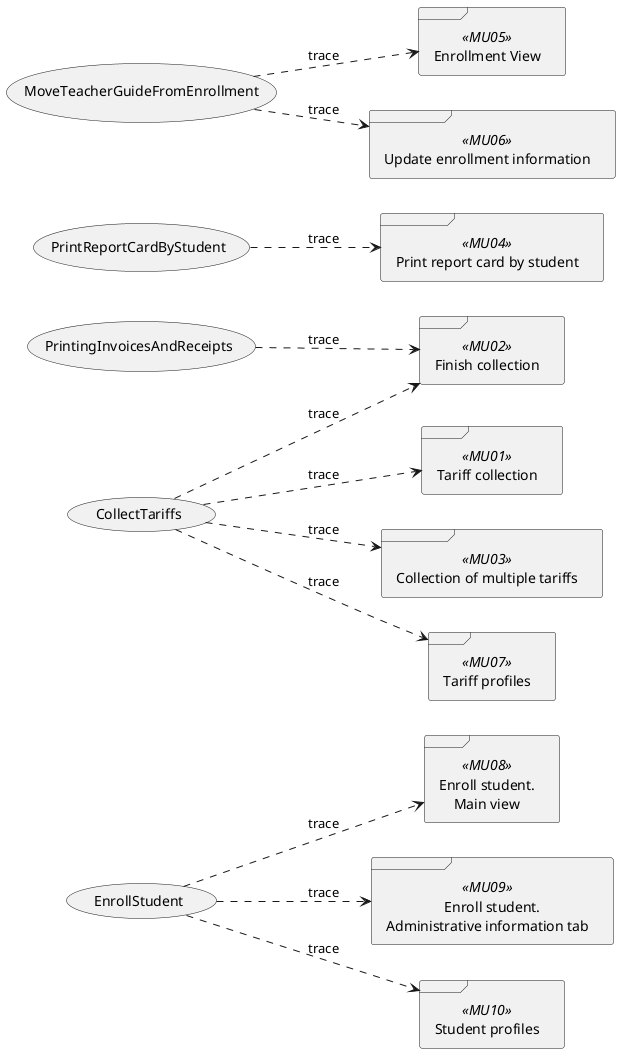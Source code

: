 @startuml

'skinparam BackgroundColor transparent
left to right direction

usecase CU01 as "EnrollStudent"
usecase CU58 as "PrintingInvoicesAndReceipts"
usecase CU29 as "PrintReportCardByStudent"
usecase CU21 as "MoveTeacherGuideFromEnrollment"
usecase CU03 as "CollectTariffs"

frame MU01 <<MU01>> as "Tariff collection"
frame MU02 <<MU02>> as "Finish collection"
frame MU03 <<MU03>> as "Collection of multiple tariffs"
frame MU04 <<MU04>> as "Print report card by student"
frame MU05 <<MU05>> as "Enrollment View"
frame MU06 <<MU06>> as "Update enrollment information"
frame MU07 <<MU07>> as "Tariff profiles"
frame MU08 <<MU08>> as "Enroll student.\n    Main view"
frame MU09 <<MU09>> as "\t\tEnroll student.\nAdministrative information tab"
frame MU10 <<MU10>> as "Student profiles"

CU29 ..> MU04 : trace

CU21 ..> MU05 : trace
CU21 ..> MU06 : trace

CU03 ..> MU01 : trace
CU03 ..> MU02 : trace
CU03 ..> MU03 : trace
CU03 ..> MU07 : trace

CU58 ..> MU02 : trace

CU01 ..> MU08 : trace
CU01 ..> MU09 : trace
CU01 ..> MU10 : trace


@enduml